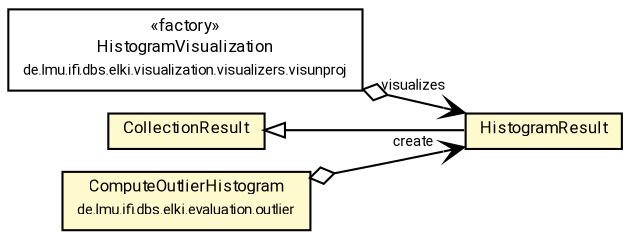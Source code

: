 #!/usr/local/bin/dot
#
# Class diagram 
# Generated by UMLGraph version R5_7_2-60-g0e99a6 (http://www.spinellis.gr/umlgraph/)
#

digraph G {
	graph [fontnames="svg"]
	edge [fontname="Roboto",fontsize=7,labelfontname="Roboto",labelfontsize=7,color="black"];
	node [fontname="Roboto",fontcolor="black",fontsize=8,shape=plaintext,margin=0,width=0,height=0];
	nodesep=0.15;
	ranksep=0.25;
	rankdir=LR;
	// de.lmu.ifi.dbs.elki.visualization.visualizers.visunproj.HistogramVisualization
	c5102665 [label=<<table title="de.lmu.ifi.dbs.elki.visualization.visualizers.visunproj.HistogramVisualization" border="0" cellborder="1" cellspacing="0" cellpadding="2" href="../visualization/visualizers/visunproj/HistogramVisualization.html" target="_parent">
		<tr><td><table border="0" cellspacing="0" cellpadding="1">
		<tr><td align="center" balign="center"> &#171;factory&#187; </td></tr>
		<tr><td align="center" balign="center"> <font face="Roboto">HistogramVisualization</font> </td></tr>
		<tr><td align="center" balign="center"> <font face="Roboto" point-size="7.0">de.lmu.ifi.dbs.elki.visualization.visualizers.visunproj</font> </td></tr>
		</table></td></tr>
		</table>>, URL="../visualization/visualizers/visunproj/HistogramVisualization.html"];
	// de.lmu.ifi.dbs.elki.result.CollectionResult<O>
	c5103239 [label=<<table title="de.lmu.ifi.dbs.elki.result.CollectionResult" border="0" cellborder="1" cellspacing="0" cellpadding="2" bgcolor="LemonChiffon" href="CollectionResult.html" target="_parent">
		<tr><td><table border="0" cellspacing="0" cellpadding="1">
		<tr><td align="center" balign="center"> <font face="Roboto">CollectionResult</font> </td></tr>
		</table></td></tr>
		</table>>, URL="CollectionResult.html"];
	// de.lmu.ifi.dbs.elki.result.HistogramResult
	c5103249 [label=<<table title="de.lmu.ifi.dbs.elki.result.HistogramResult" border="0" cellborder="1" cellspacing="0" cellpadding="2" bgcolor="lemonChiffon" href="HistogramResult.html" target="_parent">
		<tr><td><table border="0" cellspacing="0" cellpadding="1">
		<tr><td align="center" balign="center"> <font face="Roboto">HistogramResult</font> </td></tr>
		</table></td></tr>
		</table>>, URL="HistogramResult.html"];
	// de.lmu.ifi.dbs.elki.evaluation.outlier.ComputeOutlierHistogram
	c5105096 [label=<<table title="de.lmu.ifi.dbs.elki.evaluation.outlier.ComputeOutlierHistogram" border="0" cellborder="1" cellspacing="0" cellpadding="2" bgcolor="LemonChiffon" href="../evaluation/outlier/ComputeOutlierHistogram.html" target="_parent">
		<tr><td><table border="0" cellspacing="0" cellpadding="1">
		<tr><td align="center" balign="center"> <font face="Roboto">ComputeOutlierHistogram</font> </td></tr>
		<tr><td align="center" balign="center"> <font face="Roboto" point-size="7.0">de.lmu.ifi.dbs.elki.evaluation.outlier</font> </td></tr>
		</table></td></tr>
		</table>>, URL="../evaluation/outlier/ComputeOutlierHistogram.html"];
	// de.lmu.ifi.dbs.elki.visualization.visualizers.visunproj.HistogramVisualization navhas de.lmu.ifi.dbs.elki.result.HistogramResult
	c5102665 -> c5103249 [arrowhead=open,arrowtail=ediamond,dir=both,weight=3,label="visualizes"];
	// de.lmu.ifi.dbs.elki.result.HistogramResult extends de.lmu.ifi.dbs.elki.result.CollectionResult<O>
	c5103239 -> c5103249 [arrowtail=empty,dir=back,weight=10];
	// de.lmu.ifi.dbs.elki.evaluation.outlier.ComputeOutlierHistogram navhas de.lmu.ifi.dbs.elki.result.HistogramResult
	c5105096 -> c5103249 [arrowhead=open,arrowtail=ediamond,dir=both,weight=3,label="create"];
}

